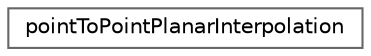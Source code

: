 digraph "Graphical Class Hierarchy"
{
 // LATEX_PDF_SIZE
  bgcolor="transparent";
  edge [fontname=Helvetica,fontsize=10,labelfontname=Helvetica,labelfontsize=10];
  node [fontname=Helvetica,fontsize=10,shape=box,height=0.2,width=0.4];
  rankdir="LR";
  Node0 [id="Node000000",label="pointToPointPlanarInterpolation",height=0.2,width=0.4,color="grey40", fillcolor="white", style="filled",URL="$classFoam_1_1pointToPointPlanarInterpolation.html",tooltip="Interpolates between two sets of unstructured points using 2D Delaunay triangulation...."];
}
